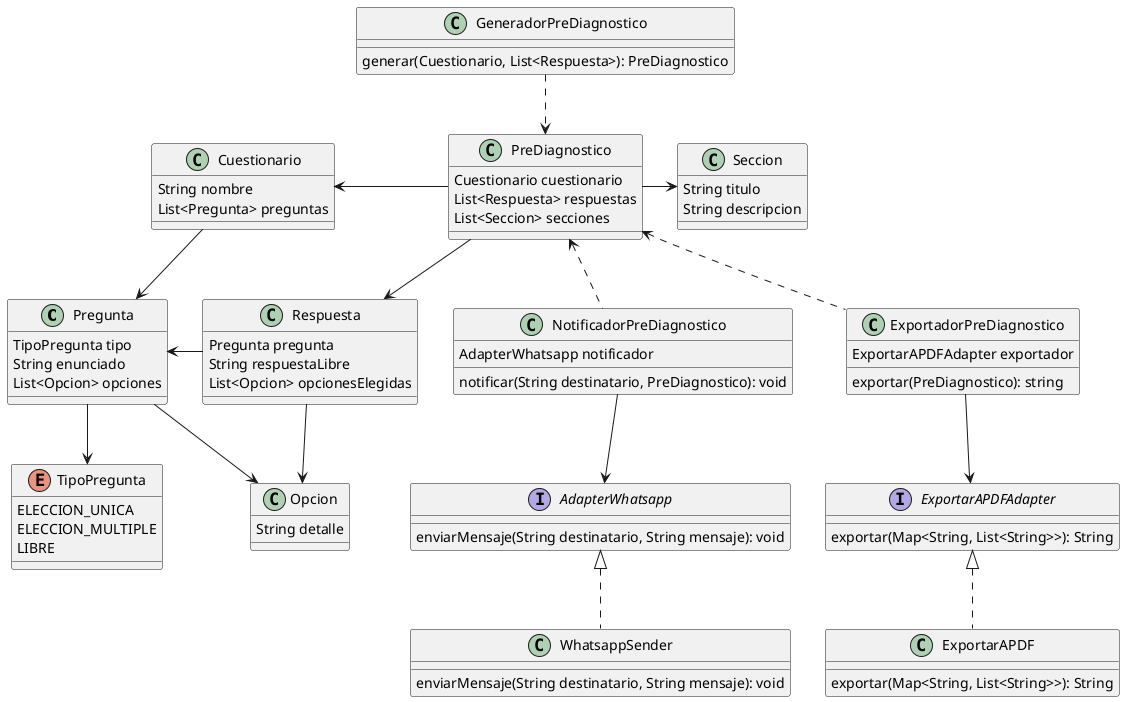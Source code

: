 @startuml
'https://plantuml.com/class-diagram

class Pregunta {
    TipoPregunta tipo
    String enunciado
    List<Opcion> opciones
}

enum TipoPregunta {
    ELECCION_UNICA
    ELECCION_MULTIPLE
    LIBRE
}

class Opcion {
    String detalle
}

class Respuesta {
    Pregunta pregunta
    String respuestaLibre
    List<Opcion> opcionesElegidas
}

class Cuestionario {
    String nombre
    List<Pregunta> preguntas
}

class PreDiagnostico {
    Cuestionario cuestionario
    List<Respuesta> respuestas
    List<Seccion> secciones
}

class Seccion {
    String titulo
    String descripcion
}

class GeneradorPreDiagnostico {
    generar(Cuestionario, List<Respuesta>): PreDiagnostico
}

class ExportadorPreDiagnostico {
    ExportarAPDFAdapter exportador
    exportar(PreDiagnostico): string
}

interface ExportarAPDFAdapter {
    exportar(Map<String, List<String>>): String
}

class ExportarAPDF implements ExportarAPDFAdapter {
    exportar(Map<String, List<String>>): String
}

interface AdapterWhatsapp {
    enviarMensaje(String destinatario, String mensaje): void
}

class WhatsappSender implements AdapterWhatsapp {
    enviarMensaje(String destinatario, String mensaje): void
}

class NotificadorPreDiagnostico {
    AdapterWhatsapp notificador
    notificar(String destinatario, PreDiagnostico): void
}

Pregunta --> TipoPregunta
Pregunta --> Opcion
Pregunta <- Respuesta
Respuesta --> Opcion
Cuestionario --> Pregunta
PreDiagnostico -> Seccion
GeneradorPreDiagnostico ..> PreDiagnostico
Cuestionario <- PreDiagnostico
PreDiagnostico --> Respuesta
PreDiagnostico <.. ExportadorPreDiagnostico
ExportadorPreDiagnostico --> ExportarAPDFAdapter
PreDiagnostico <.. NotificadorPreDiagnostico
NotificadorPreDiagnostico --> AdapterWhatsapp

@enduml
